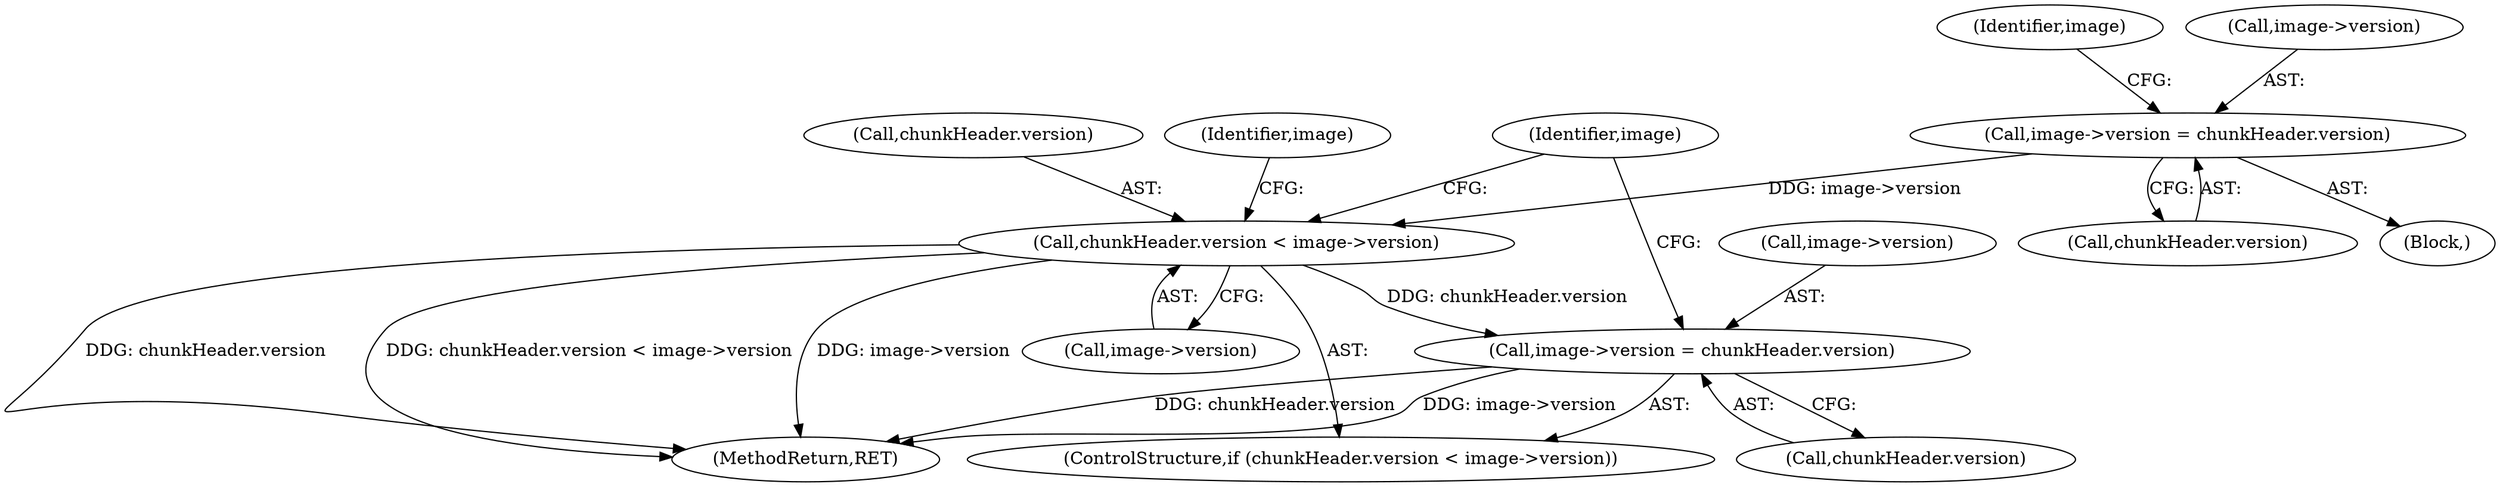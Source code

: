 digraph "0_xcursor_4794b5dd34688158fb51a2943032569d3780c4b8@pointer" {
"1001141" [label="(Call,chunkHeader.version < image->version)"];
"1001117" [label="(Call,image->version = chunkHeader.version)"];
"1001148" [label="(Call,image->version = chunkHeader.version)"];
"1001140" [label="(ControlStructure,if (chunkHeader.version < image->version))"];
"1001121" [label="(Call,chunkHeader.version)"];
"1001142" [label="(Call,chunkHeader.version)"];
"1001157" [label="(Identifier,image)"];
"1001171" [label="(MethodReturn,RET)"];
"1001126" [label="(Identifier,image)"];
"1001149" [label="(Call,image->version)"];
"1001152" [label="(Call,chunkHeader.version)"];
"1001145" [label="(Call,image->version)"];
"1001150" [label="(Identifier,image)"];
"1001118" [label="(Call,image->version)"];
"1001117" [label="(Call,image->version = chunkHeader.version)"];
"1001148" [label="(Call,image->version = chunkHeader.version)"];
"1001141" [label="(Call,chunkHeader.version < image->version)"];
"1000991" [label="(Block,)"];
"1001141" -> "1001140"  [label="AST: "];
"1001141" -> "1001145"  [label="CFG: "];
"1001142" -> "1001141"  [label="AST: "];
"1001145" -> "1001141"  [label="AST: "];
"1001150" -> "1001141"  [label="CFG: "];
"1001157" -> "1001141"  [label="CFG: "];
"1001141" -> "1001171"  [label="DDG: image->version"];
"1001141" -> "1001171"  [label="DDG: chunkHeader.version"];
"1001141" -> "1001171"  [label="DDG: chunkHeader.version < image->version"];
"1001117" -> "1001141"  [label="DDG: image->version"];
"1001141" -> "1001148"  [label="DDG: chunkHeader.version"];
"1001117" -> "1000991"  [label="AST: "];
"1001117" -> "1001121"  [label="CFG: "];
"1001118" -> "1001117"  [label="AST: "];
"1001121" -> "1001117"  [label="AST: "];
"1001126" -> "1001117"  [label="CFG: "];
"1001148" -> "1001140"  [label="AST: "];
"1001148" -> "1001152"  [label="CFG: "];
"1001149" -> "1001148"  [label="AST: "];
"1001152" -> "1001148"  [label="AST: "];
"1001157" -> "1001148"  [label="CFG: "];
"1001148" -> "1001171"  [label="DDG: chunkHeader.version"];
"1001148" -> "1001171"  [label="DDG: image->version"];
}
